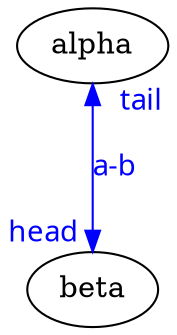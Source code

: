 digraph graph_name {
  graph [
    ranksep = 1.1
  ];

  //node define
  alpha;
  beta;

  // edge define
  alpha -> beta [
    label = "a-b",            //エッジラベル
    labelfloat = true,        //ラベルの重なりを許可する
    headlabel = "head",       //エッジの終端にラベルをつける
    taillabel = "tail",       //エッジの始端にラベルをつける
    labeldistance = 2.5,      //ラベルの位置をノードからの距離で指定する
    labelangle = 70,          //ラベルの位置を角度で指定する
    color = blue,             //エッジカラー
    style = solid,            //エッジスタイル
    dir = both,               //エッジの矢印を指定する
    arrowhead = normal,       //エッジの終端の形状を指定
    arrowtail = normal,       //エッジの始端の形状を指定
    arrowsize = 1,            //矢印の大きさ倍率で指定
    weight = 5                //エッジの重み付け 重みが大きいエッジが結ぶノードがより近く配置される
    fontname = "Migu 1M",     //エッジラベルフォント
    fontsize = 14,            //エッジラベルフォントサイズ
    fontcolor = blue          //エッジラベルフォントカラー
  ];
}
